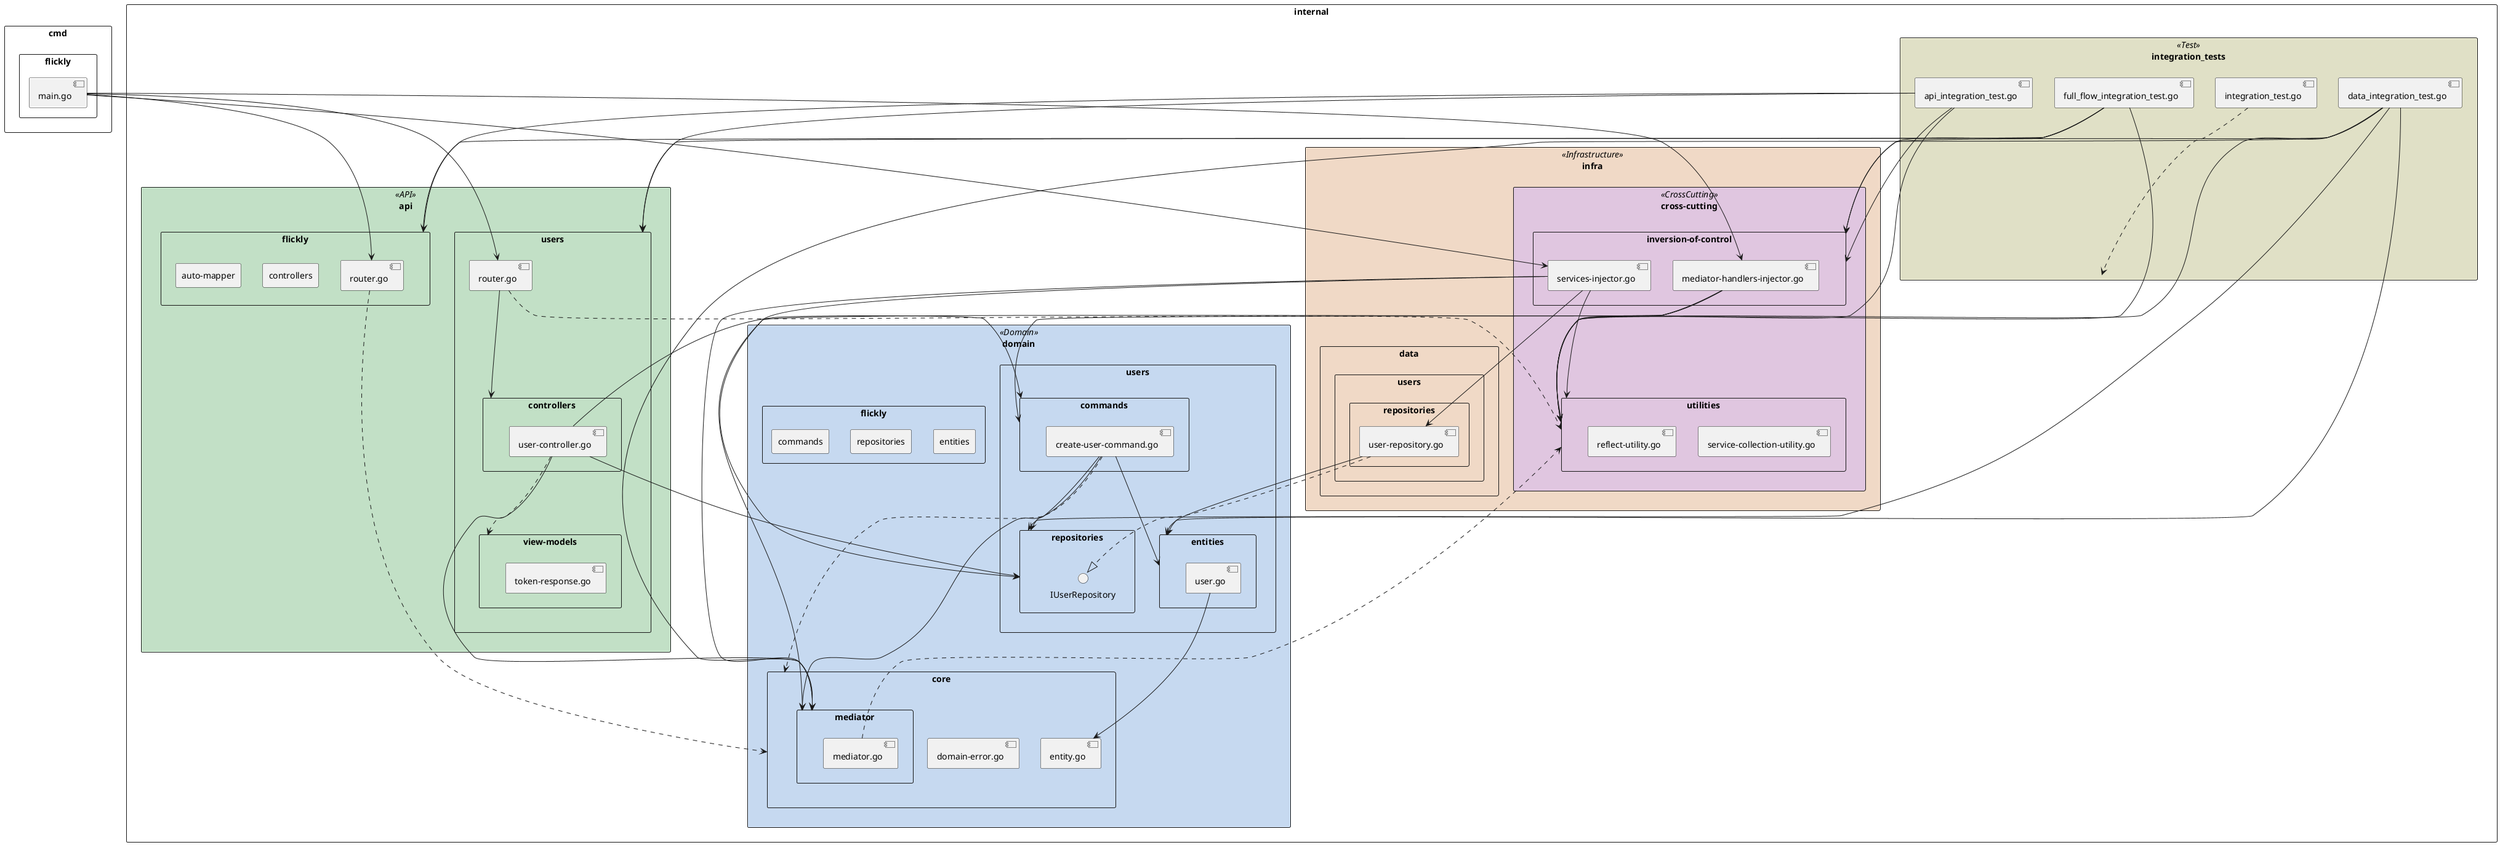 @startuml Flickly - Diagrama de Pacotes e Dependências

' Definição de estilos e cores
skinparam packageStyle rectangle
skinparam backgroundColor transparent
skinparam componentStyle uml2

' Definição de cores por camada
skinparam package {
    BackgroundColor<<API>> #C2E0C6
    BackgroundColor<<Domain>> #C6D9F0
    BackgroundColor<<Infrastructure>> #F0D9C6
    BackgroundColor<<CrossCutting>> #E0C6E0
    BackgroundColor<<Test>> #E0E0C6
}

' Pacotes Principais
package "cmd" as cmd {
    package "flickly" as cmd_flickly {
        [main.go] as main
    }
}

package "internal" as internal {
    ' Camada API
    package "api" as api <<API>> {
        package "flickly" as api_flickly {
            [router.go] as api_flickly_router
            package "controllers" as api_flickly_controllers {
            }
            package "auto-mapper" as api_flickly_automapper {
            }
        }
        
        package "users" as api_users {
            [router.go] as api_users_router
            package "controllers" as api_users_controllers {
                [user-controller.go] as users_controller
            }
            package "view-models" as api_users_viewmodels {
                [token-response.go] as token_response
            }
        }
    }
    
    ' Camada de Domínio
    package "domain" as domain <<Domain>> {
        package "core" as domain_core {
            [domain-error.go] as domain_error
            [entity.go] as domain_entity
            
            package "mediator" as domain_core_mediator {
                [mediator.go] as mediator
            }
        }
        
        package "users" as domain_users {
            package "entities" as domain_users_entities {
                [user.go] as user_entity
            }
            
            package "repositories" as domain_users_repositories {
                interface "IUserRepository" as iuser_repository
            }
            
            package "commands" as domain_users_commands {
                [create-user-command.go] as create_user_command
            }
        }
        
        package "flickly" as domain_flickly {
            package "entities" as domain_flickly_entities {
            }
            
            package "repositories" as domain_flickly_repositories {
            }
            
            package "commands" as domain_flickly_commands {
            }
        }
    }
    
    ' Camada de Infraestrutura
    package "infra" as infra <<Infrastructure>> {
        package "cross-cutting" as infra_crosscutting <<CrossCutting>> {
            package "utilities" as infra_utilities {
                [service-collection-utility.go] as service_collection
                [reflect-utility.go] as reflect_utility
            }
            
            package "inversion-of-control" as infra_ioc {
                [services-injector.go] as services_injector
                [mediator-handlers-injector.go] as mediator_handlers_injector
            }
        }
        
        package "data" as infra_data {
            package "users" as infra_data_users {
                package "repositories" as infra_data_users_repositories {
                    [user-repository.go] as user_repository_impl
                }
            }
        }
    }
    
    ' Testes de Integração
    package "integration_tests" as integration_tests <<Test>> {
        [api_integration_test.go] as api_integration_test
        [data_integration_test.go] as data_integration_test
        [full_flow_integration_test.go] as full_flow_integration_test
        [integration_test.go] as integration_test
    }
}

' Dependências
main --> api_flickly_router
main --> api_users_router
main --> services_injector
main --> mediator_handlers_injector

api_flickly_router ..> domain_core

api_users_router --> api_users_controllers
api_users_router ..> infra_utilities

users_controller --> domain_users_commands
users_controller --> domain_core_mediator
users_controller --> domain_users_repositories
users_controller ..> api_users_viewmodels

create_user_command --> domain_core_mediator
create_user_command --> domain_users_entities
create_user_command --> domain_users_repositories
create_user_command ..> domain_core

user_entity --> domain_entity

user_repository_impl --> domain_users_entities
user_repository_impl ..|> iuser_repository

services_injector --> domain_core_mediator
services_injector --> domain_users_repositories
services_injector --> infra_utilities
services_injector --> user_repository_impl

mediator_handlers_injector --> domain_core_mediator
mediator_handlers_injector --> domain_users_commands
mediator_handlers_injector --> infra_utilities

mediator ..> infra_utilities

integration_test ..> integration_tests

api_integration_test --> api_flickly
api_integration_test --> api_users
api_integration_test --> infra_ioc
api_integration_test --> infra_utilities

data_integration_test --> domain_core_mediator
data_integration_test --> domain_users_entities
data_integration_test --> domain_users_repositories
data_integration_test --> infra_ioc
data_integration_test --> infra_utilities

full_flow_integration_test --> api_flickly
full_flow_integration_test --> api_users
full_flow_integration_test --> infra_ioc
full_flow_integration_test --> infra_utilities

@enduml 